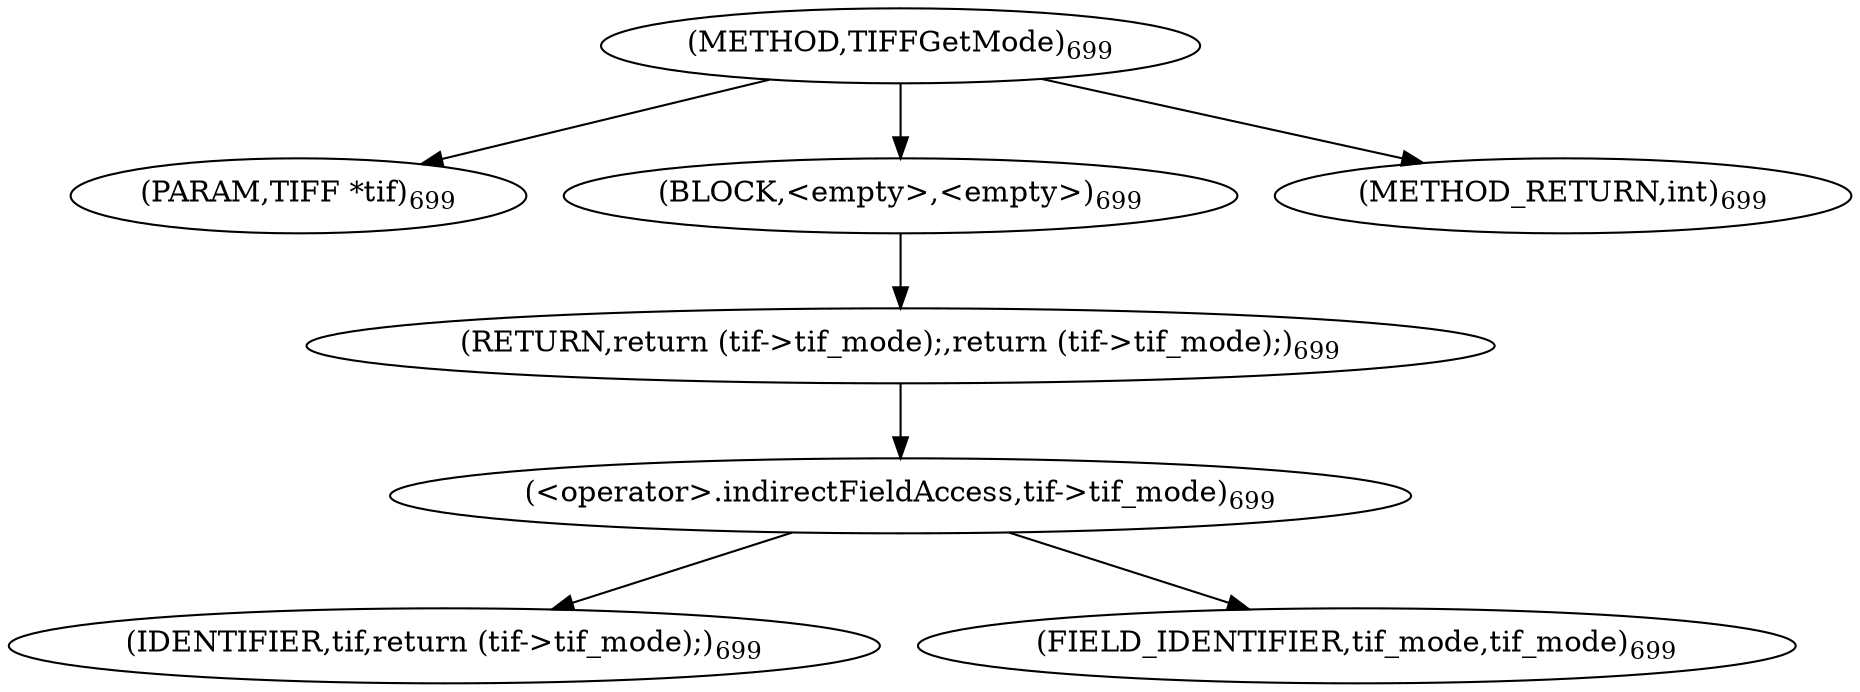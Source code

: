 digraph "TIFFGetMode" {  
"1502" [label = <(METHOD,TIFFGetMode)<SUB>699</SUB>> ]
"1503" [label = <(PARAM,TIFF *tif)<SUB>699</SUB>> ]
"1504" [label = <(BLOCK,&lt;empty&gt;,&lt;empty&gt;)<SUB>699</SUB>> ]
"1505" [label = <(RETURN,return (tif-&gt;tif_mode);,return (tif-&gt;tif_mode);)<SUB>699</SUB>> ]
"1506" [label = <(&lt;operator&gt;.indirectFieldAccess,tif-&gt;tif_mode)<SUB>699</SUB>> ]
"1507" [label = <(IDENTIFIER,tif,return (tif-&gt;tif_mode);)<SUB>699</SUB>> ]
"1508" [label = <(FIELD_IDENTIFIER,tif_mode,tif_mode)<SUB>699</SUB>> ]
"1509" [label = <(METHOD_RETURN,int)<SUB>699</SUB>> ]
  "1502" -> "1503" 
  "1502" -> "1504" 
  "1502" -> "1509" 
  "1504" -> "1505" 
  "1505" -> "1506" 
  "1506" -> "1507" 
  "1506" -> "1508" 
}
